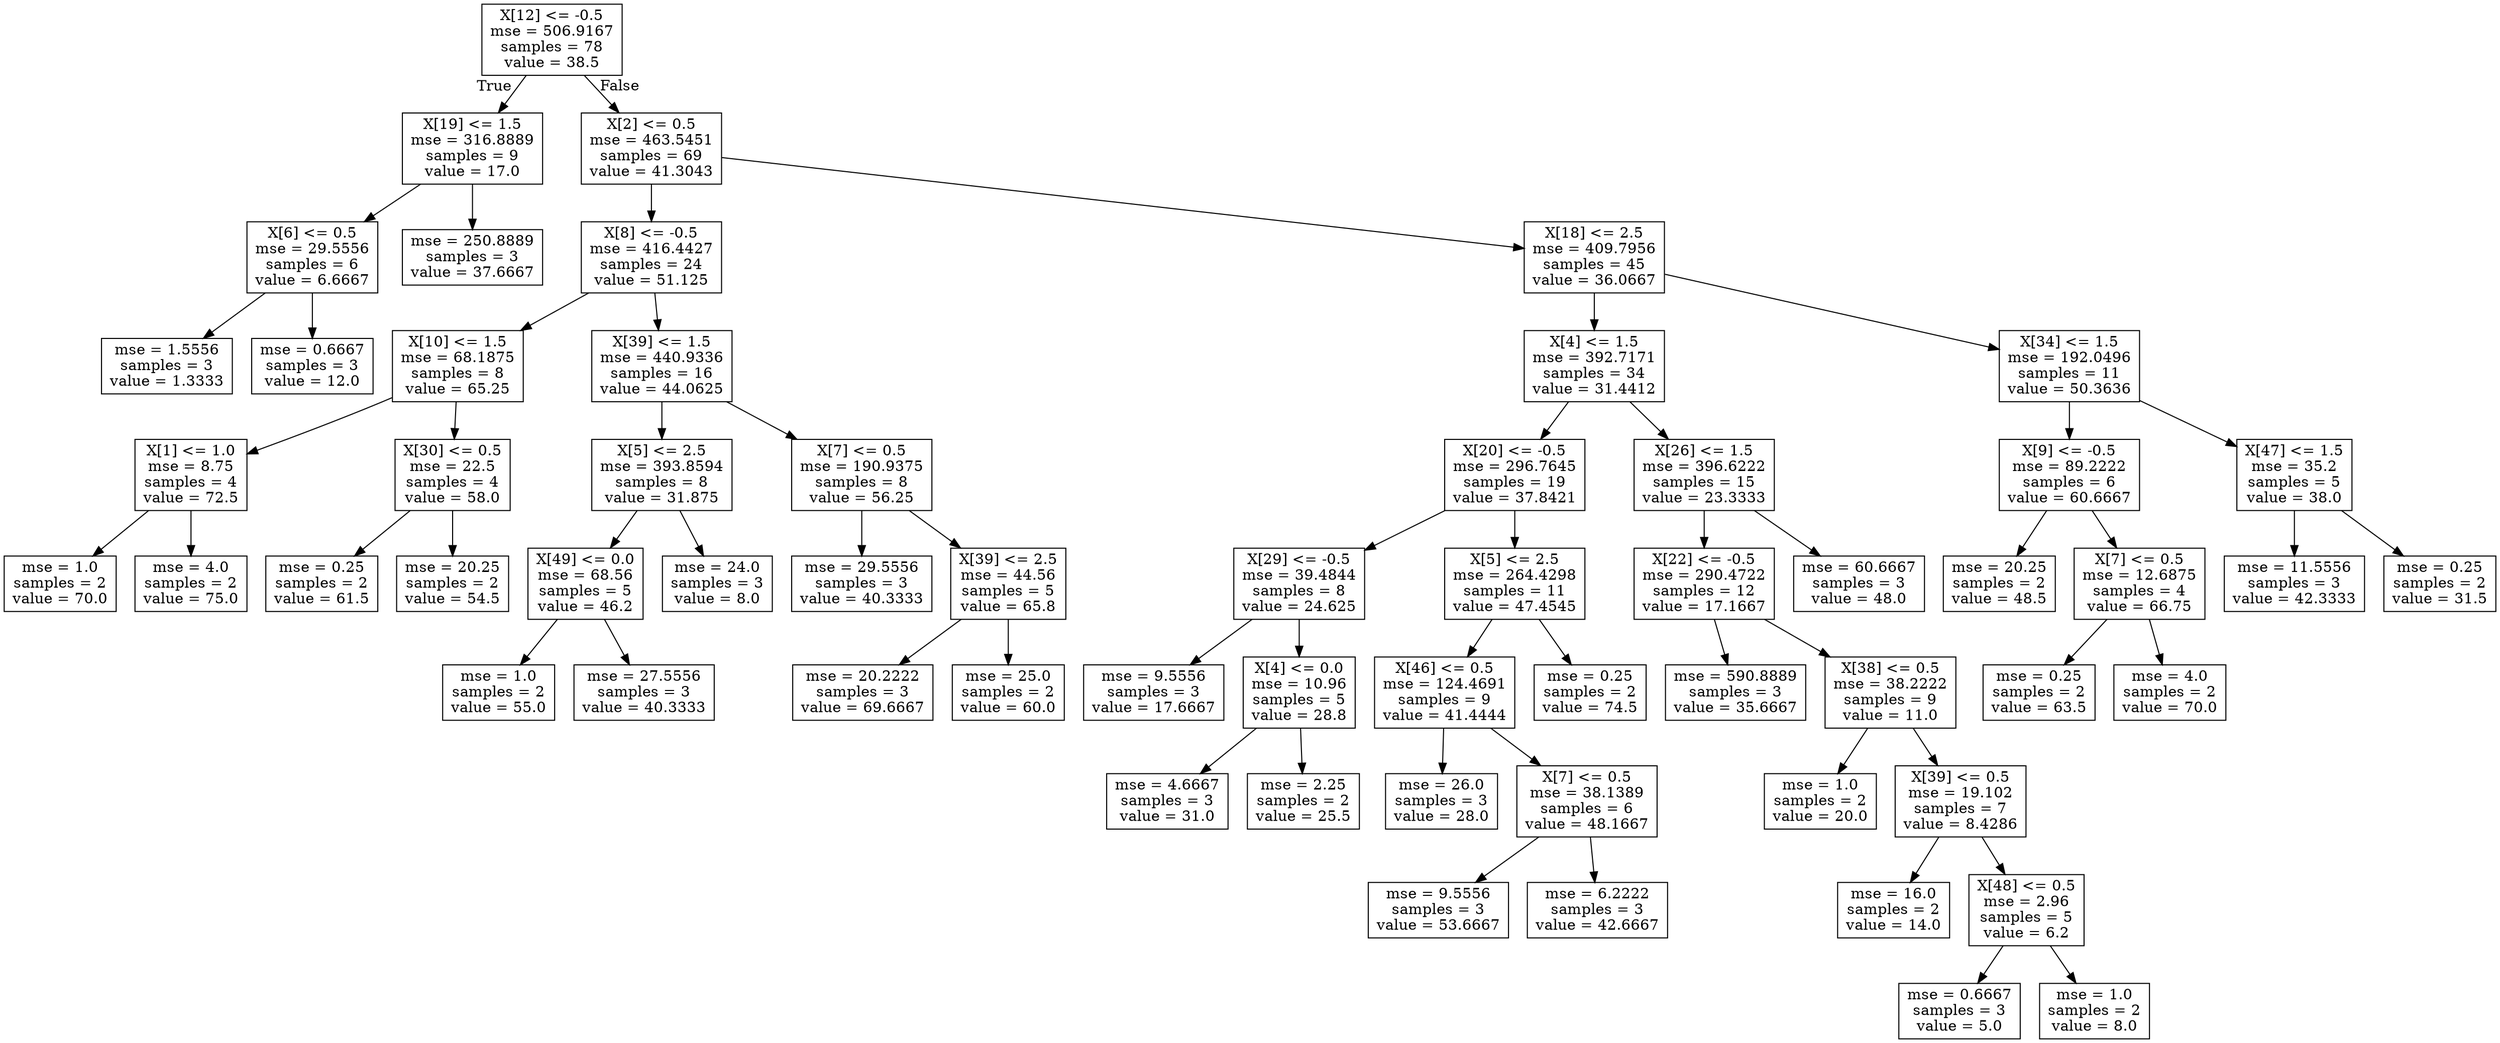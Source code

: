 digraph Tree {
node [shape=box] ;
0 [label="X[12] <= -0.5\nmse = 506.9167\nsamples = 78\nvalue = 38.5"] ;
1 [label="X[19] <= 1.5\nmse = 316.8889\nsamples = 9\nvalue = 17.0"] ;
0 -> 1 [labeldistance=2.5, labelangle=45, headlabel="True"] ;
2 [label="X[6] <= 0.5\nmse = 29.5556\nsamples = 6\nvalue = 6.6667"] ;
1 -> 2 ;
3 [label="mse = 1.5556\nsamples = 3\nvalue = 1.3333"] ;
2 -> 3 ;
4 [label="mse = 0.6667\nsamples = 3\nvalue = 12.0"] ;
2 -> 4 ;
5 [label="mse = 250.8889\nsamples = 3\nvalue = 37.6667"] ;
1 -> 5 ;
6 [label="X[2] <= 0.5\nmse = 463.5451\nsamples = 69\nvalue = 41.3043"] ;
0 -> 6 [labeldistance=2.5, labelangle=-45, headlabel="False"] ;
7 [label="X[8] <= -0.5\nmse = 416.4427\nsamples = 24\nvalue = 51.125"] ;
6 -> 7 ;
8 [label="X[10] <= 1.5\nmse = 68.1875\nsamples = 8\nvalue = 65.25"] ;
7 -> 8 ;
9 [label="X[1] <= 1.0\nmse = 8.75\nsamples = 4\nvalue = 72.5"] ;
8 -> 9 ;
10 [label="mse = 1.0\nsamples = 2\nvalue = 70.0"] ;
9 -> 10 ;
11 [label="mse = 4.0\nsamples = 2\nvalue = 75.0"] ;
9 -> 11 ;
12 [label="X[30] <= 0.5\nmse = 22.5\nsamples = 4\nvalue = 58.0"] ;
8 -> 12 ;
13 [label="mse = 0.25\nsamples = 2\nvalue = 61.5"] ;
12 -> 13 ;
14 [label="mse = 20.25\nsamples = 2\nvalue = 54.5"] ;
12 -> 14 ;
15 [label="X[39] <= 1.5\nmse = 440.9336\nsamples = 16\nvalue = 44.0625"] ;
7 -> 15 ;
16 [label="X[5] <= 2.5\nmse = 393.8594\nsamples = 8\nvalue = 31.875"] ;
15 -> 16 ;
17 [label="X[49] <= 0.0\nmse = 68.56\nsamples = 5\nvalue = 46.2"] ;
16 -> 17 ;
18 [label="mse = 1.0\nsamples = 2\nvalue = 55.0"] ;
17 -> 18 ;
19 [label="mse = 27.5556\nsamples = 3\nvalue = 40.3333"] ;
17 -> 19 ;
20 [label="mse = 24.0\nsamples = 3\nvalue = 8.0"] ;
16 -> 20 ;
21 [label="X[7] <= 0.5\nmse = 190.9375\nsamples = 8\nvalue = 56.25"] ;
15 -> 21 ;
22 [label="mse = 29.5556\nsamples = 3\nvalue = 40.3333"] ;
21 -> 22 ;
23 [label="X[39] <= 2.5\nmse = 44.56\nsamples = 5\nvalue = 65.8"] ;
21 -> 23 ;
24 [label="mse = 20.2222\nsamples = 3\nvalue = 69.6667"] ;
23 -> 24 ;
25 [label="mse = 25.0\nsamples = 2\nvalue = 60.0"] ;
23 -> 25 ;
26 [label="X[18] <= 2.5\nmse = 409.7956\nsamples = 45\nvalue = 36.0667"] ;
6 -> 26 ;
27 [label="X[4] <= 1.5\nmse = 392.7171\nsamples = 34\nvalue = 31.4412"] ;
26 -> 27 ;
28 [label="X[20] <= -0.5\nmse = 296.7645\nsamples = 19\nvalue = 37.8421"] ;
27 -> 28 ;
29 [label="X[29] <= -0.5\nmse = 39.4844\nsamples = 8\nvalue = 24.625"] ;
28 -> 29 ;
30 [label="mse = 9.5556\nsamples = 3\nvalue = 17.6667"] ;
29 -> 30 ;
31 [label="X[4] <= 0.0\nmse = 10.96\nsamples = 5\nvalue = 28.8"] ;
29 -> 31 ;
32 [label="mse = 4.6667\nsamples = 3\nvalue = 31.0"] ;
31 -> 32 ;
33 [label="mse = 2.25\nsamples = 2\nvalue = 25.5"] ;
31 -> 33 ;
34 [label="X[5] <= 2.5\nmse = 264.4298\nsamples = 11\nvalue = 47.4545"] ;
28 -> 34 ;
35 [label="X[46] <= 0.5\nmse = 124.4691\nsamples = 9\nvalue = 41.4444"] ;
34 -> 35 ;
36 [label="mse = 26.0\nsamples = 3\nvalue = 28.0"] ;
35 -> 36 ;
37 [label="X[7] <= 0.5\nmse = 38.1389\nsamples = 6\nvalue = 48.1667"] ;
35 -> 37 ;
38 [label="mse = 9.5556\nsamples = 3\nvalue = 53.6667"] ;
37 -> 38 ;
39 [label="mse = 6.2222\nsamples = 3\nvalue = 42.6667"] ;
37 -> 39 ;
40 [label="mse = 0.25\nsamples = 2\nvalue = 74.5"] ;
34 -> 40 ;
41 [label="X[26] <= 1.5\nmse = 396.6222\nsamples = 15\nvalue = 23.3333"] ;
27 -> 41 ;
42 [label="X[22] <= -0.5\nmse = 290.4722\nsamples = 12\nvalue = 17.1667"] ;
41 -> 42 ;
43 [label="mse = 590.8889\nsamples = 3\nvalue = 35.6667"] ;
42 -> 43 ;
44 [label="X[38] <= 0.5\nmse = 38.2222\nsamples = 9\nvalue = 11.0"] ;
42 -> 44 ;
45 [label="mse = 1.0\nsamples = 2\nvalue = 20.0"] ;
44 -> 45 ;
46 [label="X[39] <= 0.5\nmse = 19.102\nsamples = 7\nvalue = 8.4286"] ;
44 -> 46 ;
47 [label="mse = 16.0\nsamples = 2\nvalue = 14.0"] ;
46 -> 47 ;
48 [label="X[48] <= 0.5\nmse = 2.96\nsamples = 5\nvalue = 6.2"] ;
46 -> 48 ;
49 [label="mse = 0.6667\nsamples = 3\nvalue = 5.0"] ;
48 -> 49 ;
50 [label="mse = 1.0\nsamples = 2\nvalue = 8.0"] ;
48 -> 50 ;
51 [label="mse = 60.6667\nsamples = 3\nvalue = 48.0"] ;
41 -> 51 ;
52 [label="X[34] <= 1.5\nmse = 192.0496\nsamples = 11\nvalue = 50.3636"] ;
26 -> 52 ;
53 [label="X[9] <= -0.5\nmse = 89.2222\nsamples = 6\nvalue = 60.6667"] ;
52 -> 53 ;
54 [label="mse = 20.25\nsamples = 2\nvalue = 48.5"] ;
53 -> 54 ;
55 [label="X[7] <= 0.5\nmse = 12.6875\nsamples = 4\nvalue = 66.75"] ;
53 -> 55 ;
56 [label="mse = 0.25\nsamples = 2\nvalue = 63.5"] ;
55 -> 56 ;
57 [label="mse = 4.0\nsamples = 2\nvalue = 70.0"] ;
55 -> 57 ;
58 [label="X[47] <= 1.5\nmse = 35.2\nsamples = 5\nvalue = 38.0"] ;
52 -> 58 ;
59 [label="mse = 11.5556\nsamples = 3\nvalue = 42.3333"] ;
58 -> 59 ;
60 [label="mse = 0.25\nsamples = 2\nvalue = 31.5"] ;
58 -> 60 ;
}